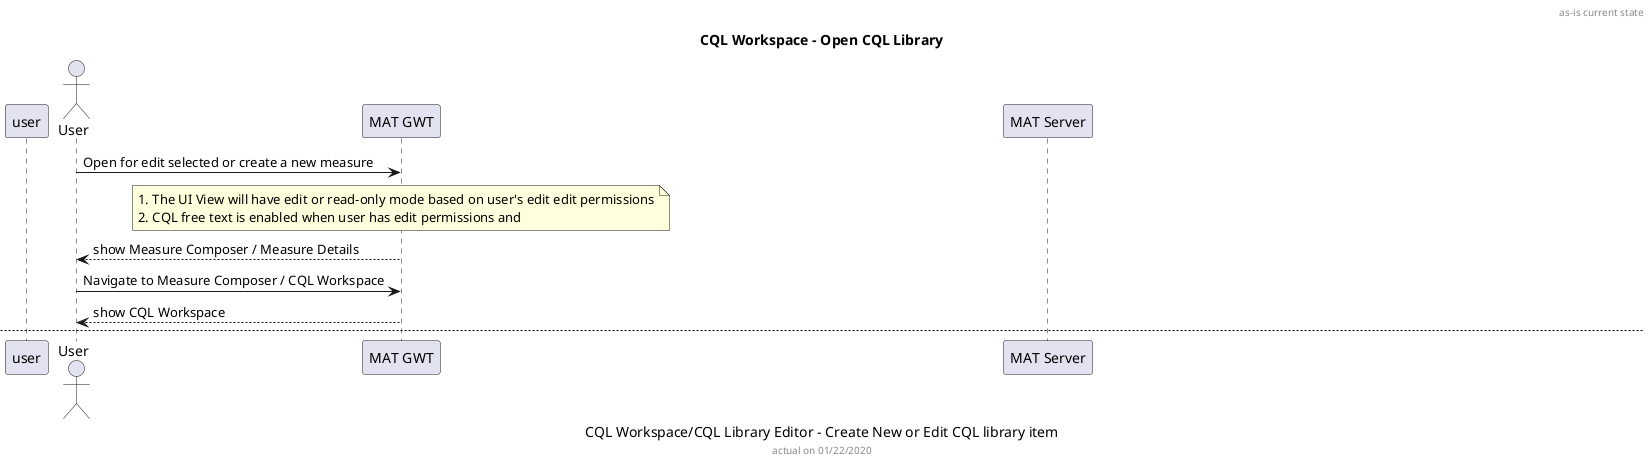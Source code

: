 @startuml
header as-is current state
caption CQL Workspace/CQL Library Editor - Create New or Edit CQL library item
title CQL Workspace - Open CQL Library

actor User order 10
participant "MAT GWT" as gwt order 20
participant "MAT Server" as srv order 30


User -> gwt: Open for edit selected or create a new measure
note over gwt
    # The UI View will have edit or read-only mode based on user's edit edit permissions
    # CQL free text is enabled when user has edit permissions and
end note
gwt --> User: show Measure Composer / Measure Details

User -> gwt: Navigate to Measure Composer / CQL Workspace
gwt --> User: show CQL Workspace

'------------------------------------------------------
newpage General information
User -> gwt: modify "General Information" fields
User -> gwt: save
gwt -> srv: CQLLibraryService::saveAndModifyCQLGeneralInfo(\n\tString libraryId, \n\tString libraryValue, \n\tString libraryComment)
alt is current CQL Library editable
    note over srv
        isEditable = (isOwner || isSuperUser || isSharedToEdit) && isDraft;
    end note
    srv -> srv: load library record from DB by libraryId

    alt library name not blank and setid not blank\n and library exist in DB with specified name and setId
        srv --> gwt: return result = {success: false, failure: DUPLICATE_LIBRARY_NAME}
    else library name is unique
        srv -> srv: load library xml
        srv -> srv: cqlService::saveAndModifyCQLGeneralInfo
        note right: see below for call details
        group cqlService::saveAndModifyCQLGeneralInfo
            opt library name more 500 characters
                srv -> gwt: return result = {success: false, failure: SERVER_SIDE_VALIDATION}
            end
            srv -> srv: update xml with new library name
            srv -> srv: update xml with new library comment
        end
        srv -> srv: update library name (record)
        srv -> srv: update library xml
        srv -> srv: store to DB
    end
    srv -> gwt: return result {success: true}
else not editable
    srv -> gwt: return not editable
end

'------------------------------------------------------
newpage Includes
opt Includes
    note over gwt, srv
        TBD
    end note
end

'------------------------------------------------------
newpage Value Sets
opt Value Sets
    note over gwt, srv
        TBD
    end note
end

'------------------------------------------------------
newpage Codes
opt Codes
    note over gwt, srv
        TBD
    end note
end

'------------------------------------------------------
newpage Parameters
opt Parameters
    note over gwt, srv
        TBD
    end note
end

'------------------------------------------------------
newpage Definition
User -> gwt: add/modify definition
gwt --> user: done
User -> gwt: save
group addAndModifyDefintions
    opt validation failed
        note over gwt
            #definition name is a valid expression name, not empty, not a keyword, not Patient
            #definition Name has no special chars
            #definition comment < 250 chars
            #definition comment contains no invalid chars
        end note
        gwt -[#red]> User: show error
    end
    gwt -> srv: MeasureService::saveAndModifyDefinitions(\n\tmeasureId, \n\tmodified definition, \n\tcurrent definition, \n\tlist of defnitions,\n\t isFormattable: true)
    opt current measure not editable
        srv --[#red]> gwt: result {success: false}
    end
    srv -> srv: load measure xml by measureId
    group CqlService::saveAndModifyDefinitions (xml, modified definition, current definition, definition list, isFormattable)
        srv -> srv: create cqlModel from xml
        note over srv
            validate the new identifier, unless it was equal to the definition
            # validate no special chars
            # validate identifier name is not duplicated
            # validate comment is not too long
        end note
        srv -> srv: update cql definition in the model
        srv -> srv: insert cql definition and then parse cql for errors
        opt isFormattable
            srv -> srv: format definition
        end
    end
    srv -> srv: update xml with risk adjustment variables
    srv -> srv: update xml, replace cqlLookUp with measure
    srv -> srv: save measure xml to DB
    srv -> gwt: return result {success: true}
end

'------------------------------------------------------
newpage Function
User -> gwt: add/modify function
gwt --> user: done
User -> gwt: save
group addAndModifyFunction
    opt validation failed
                note over gwt
                    #function name is a valid expression name, not empty, not a keyword, not Patient
                    #functionName has no special chars
                    #function comment < 250 chars
                    #function comment contains no invalid chars
                end note
        gwt -[#red]> User: show error
    end
    gwt -> srv: MeasureService::saveAndModifyFunctions(measureId, param, function, functions, isFormattable: true)
    opt current measure not editable
        srv --[#red]> gwt: result {success: false}
    end
    srv -> srv: load measure xml by measureId
    group CqlService::saveAndModifyFunctions (xml, modified function, current function, function list, isFormattable)
        srv -> srv: create cqlModel from xml
        note over srv
            validate the new identifier, unless it was equal to the definition
            # validate no special chars
            # validate identifier name is not duplicated
            # validate function argument list for alias to follow cql alias naming convention
            # validate comment not too long or has no invalid chars
        end note
        srv -> srv: update cql with function definition in the model
        srv -> srv: insert cql with function definition and then parse cql for errors
        opt isFormattable
            srv -> srv: format function
        end
    end
    srv -> srv: update xml with dunction display name
    srv -> srv: update xml, replace cqlLookUp with measure
    srv -> srv: save measure xml to DB
    srv -> gwt: return result {success: true}
end

'------------------------------------------------------
newpage Edit or save CQL Library

note over User,gwt
<b>Precondition:
library is open for editing
end note


opt CQL Libary Editor
    User -> gwt: click Save
    gwt -> gwt: saveCQLFile
    gwt -> srv: saveCQLFile(measureId, cql)
    srv -> srv: load previous measure's XML from DB by measureId
    srv -> srv: load previous measure from DB by measureId
    srv -> srv: previousModel = create CQLModel object from the previous measure's XML
    srv -> srv: create linter confg(\n\tprev. lib name,\n\tformatted(prev rev. number, prev. VERSION),\n\t'QDM',\n\tprev. QDM_VERSION, previousModel)
    srv -> srv: result:SaveUpdateCQLResult = cqlSevice::saveCQLFile (prev. measure's XML, cql, linter config)
    group cqlSevice::saveCQLFile
        opt if measure is not editable return
            srv --> gwt
            note over gwt, srv
                isEditable = (isOwner || isSuperUser || isSharedToEdit) && isDraft;
            end note
        end
        srv -> srv: parsedResult = parse cql
        srv -> srv: reverseEngineeredCQLLookup = marshallCQLModel
        note left srv: re-create cql from the parsed model
        srv -> srv: check for syntax error
        srv -> srv: check parsed model for duplicated identifiers\n or identifier as a keyword
        srv -> srv: check parsed result has errors
        alt parsed result has <b>NO</b> errors
            note over srv
                #format cql
                #re-construct model from formatted cql
                #update parsedResult with xml marshalled from formatted cql model
                #update parsedResult with cql re-constructed from formatted cql model
            end note
        else parsed result has errors
            note over srv
                Update parsedResult with xml
                Update parsedResult with cql
            end note
        end
        srv -> srv: linter = CQLUtil.lint(cql, linter config)
        srv -> srv: validateDatatypeCombinations (\n\tcql model,\n\tvalue set data type map,\n\tcode data type map)
        srv -> srv: create SaveUpdateCQLResult
        note over srv
            SaveUpdateCQLResult is created from parsed xml, cql model and
            all errors, warnings from parsing and linter and data types validation
        end note
        note over srv #FFAAAA
            <b>Remark!</b> cql / xml are parsed and marshaled back and forth multiple times.
            It can be optimized for better performance.
            Also, both ReverseEngineerListener and Linter use similar code and ANTLR parser.
            There is a potential in code re-use and performance optimization.
        end note
    end
    srv -> srv: update xml cqlLookUp with measure
    opt result.isSuccess()
        srv -> srv: clean definitions from population groups
        note over srv
            need to clean definitions from populations and groupings.
            go through all of the definitions in the previous model and check if they are in the new model
            if the old definition is not in the new model, clean the groupings
        end note
        srv -> srv: clean measure observation and groups
        note over srv
            do the same thing for functions
        end note
    end
    srv -> srv: save measure xml
    opt result.isSuccess()
        srv -> srv: add to cql library history
        srv -> srv: save measure
    end
    srv --> gwt: return result of SaveUpdateCQLResult
end

footer actual on 01/22/2020

@enduml